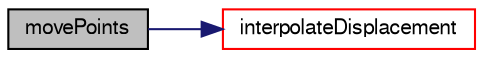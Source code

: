 digraph "movePoints"
{
  bgcolor="transparent";
  edge [fontname="FreeSans",fontsize="10",labelfontname="FreeSans",labelfontsize="10"];
  node [fontname="FreeSans",fontsize="10",shape=record];
  rankdir="LR";
  Node8 [label="movePoints",height=0.2,width=0.4,color="black", fillcolor="grey75", style="filled", fontcolor="black"];
  Node8 -> Node9 [color="midnightblue",fontsize="10",style="solid",fontname="FreeSans"];
  Node9 [label="interpolateDisplacement",height=0.2,width=0.4,color="red",URL="$a23286.html#a779ebec8406fd38af9d56c2d3cc25884",tooltip="Interpolate from volField to pointField. "];
}
